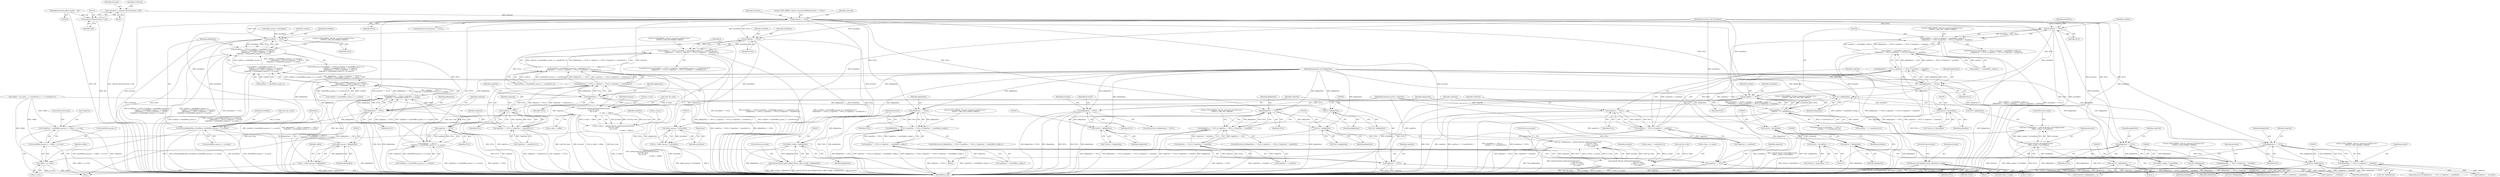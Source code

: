 digraph "0_Android_f490fc335772a9b14e78997486f4a572b0594c04_0@pointer" {
"1000126" [label="(Call,pContext == NULL)"];
"1000115" [label="(Call,* pContext = (android::ReverbContext *) self)"];
"1000117" [label="(Call,(android::ReverbContext *) self)"];
"1000107" [label="(MethodParameterIn,effect_handle_t  self)"];
"1000141" [label="(Call,pReplyData == NULL)"];
"1000140" [label="(Call,pReplyData == NULL || replySize == NULL || *replySize != sizeof(int))"];
"1000145" [label="(Call,replySize == NULL)"];
"1000144" [label="(Call,replySize == NULL || *replySize != sizeof(int))"];
"1000161" [label="(Call,(int *) pReplyData)"];
"1000169" [label="(Call,pCmdData == NULL)"];
"1000168" [label="(Call,pCmdData == NULL || cmdSize != sizeof(effect_config_t) ||\n                    pReplyData == NULL || replySize == NULL || *replySize != sizeof(int))"];
"1000178" [label="(Call,pReplyData == NULL)"];
"1000177" [label="(Call,pReplyData == NULL || replySize == NULL || *replySize != sizeof(int))"];
"1000172" [label="(Call,cmdSize != sizeof(effect_config_t) ||\n                    pReplyData == NULL || replySize == NULL || *replySize != sizeof(int))"];
"1000182" [label="(Call,replySize == NULL)"];
"1000181" [label="(Call,replySize == NULL || *replySize != sizeof(int))"];
"1000198" [label="(Call,(int *) pReplyData)"];
"1000203" [label="(Call,(effect_config_t *) pCmdData)"];
"1000201" [label="(Call,android::Reverb_setConfig(pContext,\n (effect_config_t *) pCmdData))"];
"1000196" [label="(Call,*(int *) pReplyData = android::Reverb_setConfig(pContext,\n (effect_config_t *) pCmdData))"];
"1000210" [label="(Call,pReplyData == NULL)"];
"1000209" [label="(Call,pReplyData == NULL || replySize == NULL || *replySize != sizeof(effect_config_t))"];
"1000214" [label="(Call,replySize == NULL)"];
"1000213" [label="(Call,replySize == NULL || *replySize != sizeof(effect_config_t))"];
"1000230" [label="(Call,(effect_config_t *)pReplyData)"];
"1000228" [label="(Call,android::Reverb_getConfig(pContext, (effect_config_t *)pReplyData))"];
"1000235" [label="(Call,Reverb_setConfig(pContext, &pContext->config))"];
"1000270" [label="(Call,pCmdData == NULL)"];
"1000269" [label="(Call,pCmdData == NULL || cmdSize < sizeof(effect_param_t) ||\n                    cmdSize < (sizeof(effect_param_t) + p->psize) ||\n                    pReplyData == NULL || replySize == NULL ||\n *replySize < (sizeof(effect_param_t) + p->psize))"];
"1000288" [label="(Call,pReplyData == NULL)"];
"1000287" [label="(Call,pReplyData == NULL || replySize == NULL ||\n *replySize < (sizeof(effect_param_t) + p->psize))"];
"1000278" [label="(Call,cmdSize < (sizeof(effect_param_t) + p->psize) ||\n                    pReplyData == NULL || replySize == NULL ||\n *replySize < (sizeof(effect_param_t) + p->psize))"];
"1000273" [label="(Call,cmdSize < sizeof(effect_param_t) ||\n                    cmdSize < (sizeof(effect_param_t) + p->psize) ||\n                    pReplyData == NULL || replySize == NULL ||\n *replySize < (sizeof(effect_param_t) + p->psize))"];
"1000292" [label="(Call,replySize == NULL)"];
"1000291" [label="(Call,replySize == NULL ||\n *replySize < (sizeof(effect_param_t) + p->psize))"];
"1000310" [label="(Call,memcpy(pReplyData, pCmdData, sizeof(effect_param_t) + p->psize))"];
"1000321" [label="(Call,(effect_param_t *)pReplyData)"];
"1000319" [label="(Call,p = (effect_param_t *)pReplyData)"];
"1000344" [label="(Call,android::Reverb_getParameter(pContext,\n (void *)p->data,\n &p->vsize,\n                                                          p->data + voffset))"];
"1000340" [label="(Call,p->status = android::Reverb_getParameter(pContext,\n (void *)p->data,\n &p->vsize,\n                                                          p->data + voffset))"];
"1000360" [label="(Call,*replySize = sizeof(effect_param_t) + voffset + p->vsize)"];
"1000363" [label="(Call,sizeof(effect_param_t) + voffset + p->vsize)"];
"1000366" [label="(Call,voffset + p->vsize)"];
"1000376" [label="(Call,pCmdData == NULL)"];
"1000375" [label="(Call,pCmdData == NULL || (cmdSize < (sizeof(effect_param_t) + sizeof(int32_t))) ||\n                    pReplyData == NULL ||  replySize == NULL || *replySize != sizeof(int32_t))"];
"1000388" [label="(Call,pReplyData == NULL)"];
"1000387" [label="(Call,pReplyData == NULL ||  replySize == NULL || *replySize != sizeof(int32_t))"];
"1000379" [label="(Call,(cmdSize < (sizeof(effect_param_t) + sizeof(int32_t))) ||\n                    pReplyData == NULL ||  replySize == NULL || *replySize != sizeof(int32_t))"];
"1000392" [label="(Call,replySize == NULL)"];
"1000391" [label="(Call,replySize == NULL || *replySize != sizeof(int32_t))"];
"1000427" [label="(Call,(int *)pReplyData)"];
"1000409" [label="(Call,(effect_param_t *) pCmdData)"];
"1000407" [label="(Call,*p = (effect_param_t *) pCmdData)"];
"1000430" [label="(Call,android::Reverb_setParameter(pContext,\n                                                              (void *)p->data,\n                                                              p->data + p->psize,\n                                                              p->vsize))"];
"1000425" [label="(Call,*(int *)pReplyData = android::Reverb_setParameter(pContext,\n                                                              (void *)p->data,\n                                                              p->data + p->psize,\n                                                              p->vsize))"];
"1000451" [label="(Call,pReplyData == NULL)"];
"1000450" [label="(Call,pReplyData == NULL || *replySize != sizeof(int))"];
"1000479" [label="(Call,(int *)pReplyData)"];
"1000522" [label="(Call,pReplyData == NULL)"];
"1000521" [label="(Call,pReplyData == NULL || *replySize != sizeof(int))"];
"1000550" [label="(Call,(int *)pReplyData)"];
"1000563" [label="(Call,pCmdData == NULL)"];
"1000562" [label="(Call,pCmdData == NULL ||\n                cmdSize != 2 * sizeof(uint32_t))"];
"1000579" [label="(Call,pReplyData != NULL)"];
"1000619" [label="(Call,(uint32_t *)pReplyData)"];
"1000628" [label="(Call,(uint32_t *)pReplyData)"];
"1000627" [label="(Call,(uint32_t *)pReplyData + 1)"];
"1000592" [label="(Call,(uint32_t *)pCmdData)"];
"1000609" [label="(Call,(uint32_t *)pCmdData)"];
"1000608" [label="(Call,(uint32_t *)pCmdData + 1)"];
"1000224" [label="(Literal,\"\tLVM_ERROR : Reverb_command cmdCode Case: \"\n \"EFFECT_CMD_GET_CONFIG: ERROR\")"];
"1000177" [label="(Call,pReplyData == NULL || replySize == NULL || *replySize != sizeof(int))"];
"1000241" [label="(ControlStructure,break;)"];
"1000388" [label="(Call,pReplyData == NULL)"];
"1000275" [label="(Identifier,cmdSize)"];
"1000137" [label="(Block,)"];
"1000279" [label="(Call,cmdSize < (sizeof(effect_param_t) + p->psize))"];
"1000523" [label="(Identifier,pReplyData)"];
"1000527" [label="(Identifier,replySize)"];
"1000651" [label="(Identifier,pContext)"];
"1000367" [label="(Identifier,voffset)"];
"1000203" [label="(Call,(effect_config_t *) pCmdData)"];
"1000552" [label="(Identifier,pReplyData)"];
"1000567" [label="(Identifier,cmdSize)"];
"1000630" [label="(Identifier,pReplyData)"];
"1000187" [label="(Identifier,replySize)"];
"1000272" [label="(Identifier,NULL)"];
"1000127" [label="(Identifier,pContext)"];
"1000183" [label="(Identifier,replySize)"];
"1000609" [label="(Call,(uint32_t *)pCmdData)"];
"1000364" [label="(Call,sizeof(effect_param_t))"];
"1000201" [label="(Call,android::Reverb_setConfig(pContext,\n (effect_config_t *) pCmdData))"];
"1000213" [label="(Call,replySize == NULL || *replySize != sizeof(effect_config_t))"];
"1000233" [label="(ControlStructure,break;)"];
"1000375" [label="(Call,pCmdData == NULL || (cmdSize < (sizeof(effect_param_t) + sizeof(int32_t))) ||\n                    pReplyData == NULL ||  replySize == NULL || *replySize != sizeof(int32_t))"];
"1000432" [label="(Call,(void *)p->data)"];
"1000139" [label="(ControlStructure,if (pReplyData == NULL || replySize == NULL || *replySize != sizeof(int)))"];
"1000371" [label="(ControlStructure,break;)"];
"1000362" [label="(Identifier,replySize)"];
"1000180" [label="(Identifier,NULL)"];
"1000456" [label="(Identifier,replySize)"];
"1000297" [label="(Identifier,replySize)"];
"1000312" [label="(Identifier,pCmdData)"];
"1000450" [label="(Call,pReplyData == NULL || *replySize != sizeof(int))"];
"1000268" [label="(ControlStructure,if (pCmdData == NULL || cmdSize < sizeof(effect_param_t) ||\n                    cmdSize < (sizeof(effect_param_t) + p->psize) ||\n                    pReplyData == NULL || replySize == NULL ||\n *replySize < (sizeof(effect_param_t) + p->psize)))"];
"1000325" [label="(Call,voffset = ((p->psize - 1) / sizeof(int32_t) + 1) * sizeof(int32_t))"];
"1000612" [label="(Literal,1)"];
"1000355" [label="(Call,p->data + voffset)"];
"1000172" [label="(Call,cmdSize != sizeof(effect_config_t) ||\n                    pReplyData == NULL || replySize == NULL || *replySize != sizeof(int))"];
"1000426" [label="(Call,*(int *)pReplyData)"];
"1000179" [label="(Identifier,pReplyData)"];
"1000181" [label="(Call,replySize == NULL || *replySize != sizeof(int))"];
"1000131" [label="(Literal,\"\tLVM_ERROR : Reverb_command ERROR pContext == NULL\")"];
"1000270" [label="(Call,pCmdData == NULL)"];
"1000628" [label="(Call,(uint32_t *)pReplyData)"];
"1000185" [label="(Call,*replySize != sizeof(int))"];
"1000594" [label="(Identifier,pCmdData)"];
"1000209" [label="(Call,pReplyData == NULL || replySize == NULL || *replySize != sizeof(effect_config_t))"];
"1000116" [label="(Identifier,pContext)"];
"1000173" [label="(Call,cmdSize != sizeof(effect_config_t))"];
"1000361" [label="(Call,*replySize)"];
"1000520" [label="(ControlStructure,if (pReplyData == NULL || *replySize != sizeof(int)))"];
"1000564" [label="(Identifier,pCmdData)"];
"1000366" [label="(Call,voffset + p->vsize)"];
"1000592" [label="(Call,(uint32_t *)pCmdData)"];
"1000524" [label="(Identifier,NULL)"];
"1000168" [label="(Call,pCmdData == NULL || cmdSize != sizeof(effect_config_t) ||\n                    pReplyData == NULL || replySize == NULL || *replySize != sizeof(int))"];
"1000123" [label="(Identifier,LvmStatus)"];
"1000115" [label="(Call,* pContext = (android::ReverbContext *) self)"];
"1000565" [label="(Identifier,NULL)"];
"1000212" [label="(Identifier,NULL)"];
"1000381" [label="(Identifier,cmdSize)"];
"1000119" [label="(Identifier,self)"];
"1000230" [label="(Call,(effect_config_t *)pReplyData)"];
"1000429" [label="(Identifier,pReplyData)"];
"1000198" [label="(Call,(int *) pReplyData)"];
"1000140" [label="(Call,pReplyData == NULL || replySize == NULL || *replySize != sizeof(int))"];
"1000217" [label="(Call,*replySize != sizeof(effect_config_t))"];
"1000392" [label="(Call,replySize == NULL)"];
"1000415" [label="(Identifier,p)"];
"1000341" [label="(Call,p->status)"];
"1000144" [label="(Call,replySize == NULL || *replySize != sizeof(int))"];
"1000229" [label="(Identifier,pContext)"];
"1000345" [label="(Identifier,pContext)"];
"1000550" [label="(Call,(int *)pReplyData)"];
"1000117" [label="(Call,(android::ReverbContext *) self)"];
"1000376" [label="(Call,pCmdData == NULL)"];
"1000107" [label="(MethodParameterIn,effect_handle_t  self)"];
"1000579" [label="(Call,pReplyData != NULL)"];
"1000235" [label="(Call,Reverb_setConfig(pContext, &pContext->config))"];
"1000387" [label="(Call,pReplyData == NULL ||  replySize == NULL || *replySize != sizeof(int32_t))"];
"1000306" [label="(Literal,\"\tLVM_ERROR : Reverb_command cmdCode Case: \"\n \"EFFECT_CMD_GET_PARAM: ERROR\")"];
"1000323" [label="(Identifier,pReplyData)"];
"1000326" [label="(Identifier,voffset)"];
"1000437" [label="(Call,p->data + p->psize)"];
"1000148" [label="(Call,*replySize != sizeof(int))"];
"1000228" [label="(Call,android::Reverb_getConfig(pContext, (effect_config_t *)pReplyData))"];
"1000287" [label="(Call,pReplyData == NULL || replySize == NULL ||\n *replySize < (sizeof(effect_param_t) + p->psize))"];
"1000232" [label="(Identifier,pReplyData)"];
"1000561" [label="(ControlStructure,if (pCmdData == NULL ||\n                cmdSize != 2 * sizeof(uint32_t)))"];
"1000216" [label="(Identifier,NULL)"];
"1000427" [label="(Call,(int *)pReplyData)"];
"1000393" [label="(Identifier,replySize)"];
"1000444" [label="(Call,p->vsize)"];
"1000451" [label="(Call,pReplyData == NULL)"];
"1000549" [label="(Call,*(int *)pReplyData)"];
"1000169" [label="(Call,pCmdData == NULL)"];
"1000379" [label="(Call,(cmdSize < (sizeof(effect_param_t) + sizeof(int32_t))) ||\n                    pReplyData == NULL ||  replySize == NULL || *replySize != sizeof(int32_t))"];
"1000143" [label="(Identifier,NULL)"];
"1000161" [label="(Call,(int *) pReplyData)"];
"1000452" [label="(Identifier,pReplyData)"];
"1000532" [label="(Literal,\"\tLVM_ERROR : Reverb_command cmdCode Case: \"\n \"EFFECT_CMD_DISABLE: ERROR\")"];
"1000409" [label="(Call,(effect_param_t *) pCmdData)"];
"1000461" [label="(Literal,\"\tLVM_ERROR : Reverb_command cmdCode Case: \"\n \"EFFECT_CMD_ENABLE: ERROR\")"];
"1000291" [label="(Call,replySize == NULL ||\n *replySize < (sizeof(effect_param_t) + p->psize))"];
"1000585" [label="(Identifier,pContext)"];
"1000626" [label="(Call,*((uint32_t *)pReplyData + 1))"];
"1000141" [label="(Call,pReplyData == NULL)"];
"1000200" [label="(Identifier,pReplyData)"];
"1000627" [label="(Call,(uint32_t *)pReplyData + 1)"];
"1000184" [label="(Identifier,NULL)"];
"1000411" [label="(Identifier,pCmdData)"];
"1000525" [label="(Call,*replySize != sizeof(int))"];
"1000155" [label="(Literal,\"\tLVM_ERROR : Reverb_command cmdCode Case: \"\n \"EFFECT_CMD_INIT: ERROR\")"];
"1000380" [label="(Call,cmdSize < (sizeof(effect_param_t) + sizeof(int32_t)))"];
"1000447" [label="(ControlStructure,break;)"];
"1000521" [label="(Call,pReplyData == NULL || *replySize != sizeof(int))"];
"1000142" [label="(Identifier,pReplyData)"];
"1000292" [label="(Call,replySize == NULL)"];
"1000110" [label="(MethodParameterIn,void *pCmdData)"];
"1000377" [label="(Identifier,pCmdData)"];
"1000269" [label="(Call,pCmdData == NULL || cmdSize < sizeof(effect_param_t) ||\n                    cmdSize < (sizeof(effect_param_t) + p->psize) ||\n                    pReplyData == NULL || replySize == NULL ||\n *replySize < (sizeof(effect_param_t) + p->psize))"];
"1000344" [label="(Call,android::Reverb_getParameter(pContext,\n (void *)p->data,\n &p->vsize,\n                                                          p->data + voffset))"];
"1000211" [label="(Identifier,pReplyData)"];
"1000197" [label="(Call,*(int *) pReplyData)"];
"1000126" [label="(Call,pContext == NULL)"];
"1000374" [label="(ControlStructure,if (pCmdData == NULL || (cmdSize < (sizeof(effect_param_t) + sizeof(int32_t))) ||\n                    pReplyData == NULL ||  replySize == NULL || *replySize != sizeof(int32_t)))"];
"1000468" [label="(Identifier,pContext)"];
"1000363" [label="(Call,sizeof(effect_param_t) + voffset + p->vsize)"];
"1000478" [label="(Call,*(int *)pReplyData)"];
"1000431" [label="(Identifier,pContext)"];
"1000407" [label="(Call,*p = (effect_param_t *) pCmdData)"];
"1000170" [label="(Identifier,pCmdData)"];
"1000146" [label="(Identifier,replySize)"];
"1000290" [label="(Identifier,NULL)"];
"1000112" [label="(MethodParameterIn,void *pReplyData)"];
"1000351" [label="(Call,&p->vsize)"];
"1000619" [label="(Call,(uint32_t *)pReplyData)"];
"1000522" [label="(Call,pReplyData == NULL)"];
"1000346" [label="(Call,(void *)p->data)"];
"1000196" [label="(Call,*(int *) pReplyData = android::Reverb_setConfig(pContext,\n (effect_config_t *) pCmdData))"];
"1000607" [label="(Call,*((uint32_t *)pCmdData + 1))"];
"1000271" [label="(Identifier,pCmdData)"];
"1000163" [label="(Identifier,pReplyData)"];
"1000479" [label="(Call,(int *)pReplyData)"];
"1000539" [label="(Identifier,pContext)"];
"1000293" [label="(Identifier,replySize)"];
"1000574" [label="(Literal,\"\tLVM_ERROR : Reverb_command cmdCode Case: \"\n \"EFFECT_CMD_SET_VOLUME: ERROR\")"];
"1000147" [label="(Identifier,NULL)"];
"1000563" [label="(Call,pCmdData == NULL)"];
"1000394" [label="(Identifier,NULL)"];
"1000562" [label="(Call,pCmdData == NULL ||\n                cmdSize != 2 * sizeof(uint32_t))"];
"1000449" [label="(ControlStructure,if (pReplyData == NULL || *replySize != sizeof(int)))"];
"1000591" [label="(Call,*(uint32_t *)pCmdData)"];
"1000391" [label="(Call,replySize == NULL || *replySize != sizeof(int32_t))"];
"1000320" [label="(Identifier,p)"];
"1000294" [label="(Identifier,NULL)"];
"1000288" [label="(Call,pReplyData == NULL)"];
"1000580" [label="(Identifier,pReplyData)"];
"1000192" [label="(Literal,\"\tLVM_ERROR : Reverb_command cmdCode Case: \"\n \"EFFECT_CMD_SET_CONFIG: ERROR\")"];
"1000289" [label="(Identifier,pReplyData)"];
"1000378" [label="(Identifier,NULL)"];
"1000128" [label="(Identifier,NULL)"];
"1000321" [label="(Call,(effect_param_t *)pReplyData)"];
"1000150" [label="(Identifier,replySize)"];
"1000454" [label="(Call,*replySize != sizeof(int))"];
"1000313" [label="(Call,sizeof(effect_param_t) + p->psize)"];
"1000389" [label="(Identifier,pReplyData)"];
"1000608" [label="(Call,(uint32_t *)pCmdData + 1)"];
"1000210" [label="(Call,pReplyData == NULL)"];
"1000368" [label="(Call,p->vsize)"];
"1000581" [label="(Identifier,NULL)"];
"1000295" [label="(Call,*replySize < (sizeof(effect_param_t) + p->psize))"];
"1000390" [label="(Identifier,NULL)"];
"1000125" [label="(ControlStructure,if (pContext == NULL))"];
"1000247" [label="(Call,(effect_param_t *)pCmdData)"];
"1000182" [label="(Call,replySize == NULL)"];
"1000174" [label="(Identifier,cmdSize)"];
"1000578" [label="(ControlStructure,if (pReplyData != NULL))"];
"1000256" [label="(Call,(size_t)p->psize)"];
"1000219" [label="(Identifier,replySize)"];
"1000453" [label="(Identifier,NULL)"];
"1000145" [label="(Call,replySize == NULL)"];
"1000171" [label="(Identifier,NULL)"];
"1000408" [label="(Identifier,p)"];
"1000214" [label="(Call,replySize == NULL)"];
"1000311" [label="(Identifier,pReplyData)"];
"1000395" [label="(Call,*replySize != sizeof(int32_t))"];
"1000618" [label="(Call,*(uint32_t *)pReplyData)"];
"1000178" [label="(Call,pReplyData == NULL)"];
"1000397" [label="(Identifier,replySize)"];
"1000205" [label="(Identifier,pCmdData)"];
"1000402" [label="(Literal,\"\tLVM_ERROR : Reverb_command cmdCode Case: \"\n \"EFFECT_CMD_SET_PARAM: ERROR\")"];
"1000236" [label="(Identifier,pContext)"];
"1000566" [label="(Call,cmdSize != 2 * sizeof(uint32_t))"];
"1000621" [label="(Identifier,pReplyData)"];
"1000611" [label="(Identifier,pCmdData)"];
"1000413" [label="(Call,p->psize != sizeof(int32_t))"];
"1000273" [label="(Call,cmdSize < sizeof(effect_param_t) ||\n                    cmdSize < (sizeof(effect_param_t) + p->psize) ||\n                    pReplyData == NULL || replySize == NULL ||\n *replySize < (sizeof(effect_param_t) + p->psize))"];
"1000111" [label="(MethodParameterIn,uint32_t *replySize)"];
"1000425" [label="(Call,*(int *)pReplyData = android::Reverb_setParameter(pContext,\n                                                              (void *)p->data,\n                                                              p->data + p->psize,\n                                                              p->vsize))"];
"1000373" [label="(Block,)"];
"1000215" [label="(Identifier,replySize)"];
"1000237" [label="(Call,&pContext->config)"];
"1000206" [label="(ControlStructure,break;)"];
"1000319" [label="(Call,p = (effect_param_t *)pReplyData)"];
"1000113" [label="(Block,)"];
"1000243" [label="(Block,)"];
"1000430" [label="(Call,android::Reverb_setParameter(pContext,\n                                                              (void *)p->data,\n                                                              p->data + p->psize,\n                                                              p->vsize))"];
"1000340" [label="(Call,p->status = android::Reverb_getParameter(pContext,\n (void *)p->data,\n &p->vsize,\n                                                          p->data + voffset))"];
"1000631" [label="(Literal,1)"];
"1000360" [label="(Call,*replySize = sizeof(effect_param_t) + voffset + p->vsize)"];
"1000208" [label="(ControlStructure,if (pReplyData == NULL || replySize == NULL || *replySize != sizeof(effect_config_t)))"];
"1000278" [label="(Call,cmdSize < (sizeof(effect_param_t) + p->psize) ||\n                    pReplyData == NULL || replySize == NULL ||\n *replySize < (sizeof(effect_param_t) + p->psize))"];
"1000160" [label="(Call,*(int *) pReplyData)"];
"1000688" [label="(MethodReturn,int)"];
"1000202" [label="(Identifier,pContext)"];
"1000481" [label="(Identifier,pReplyData)"];
"1000167" [label="(ControlStructure,if (pCmdData == NULL || cmdSize != sizeof(effect_config_t) ||\n                    pReplyData == NULL || replySize == NULL || *replySize != sizeof(int)))"];
"1000274" [label="(Call,cmdSize < sizeof(effect_param_t))"];
"1000310" [label="(Call,memcpy(pReplyData, pCmdData, sizeof(effect_param_t) + p->psize))"];
"1000136" [label="(Identifier,cmdCode)"];
"1000126" -> "1000125"  [label="AST: "];
"1000126" -> "1000128"  [label="CFG: "];
"1000127" -> "1000126"  [label="AST: "];
"1000128" -> "1000126"  [label="AST: "];
"1000131" -> "1000126"  [label="CFG: "];
"1000136" -> "1000126"  [label="CFG: "];
"1000126" -> "1000688"  [label="DDG: pContext == NULL"];
"1000126" -> "1000688"  [label="DDG: pContext"];
"1000126" -> "1000688"  [label="DDG: NULL"];
"1000115" -> "1000126"  [label="DDG: pContext"];
"1000126" -> "1000141"  [label="DDG: NULL"];
"1000126" -> "1000169"  [label="DDG: NULL"];
"1000126" -> "1000201"  [label="DDG: pContext"];
"1000126" -> "1000210"  [label="DDG: NULL"];
"1000126" -> "1000228"  [label="DDG: pContext"];
"1000126" -> "1000235"  [label="DDG: pContext"];
"1000126" -> "1000270"  [label="DDG: NULL"];
"1000126" -> "1000344"  [label="DDG: pContext"];
"1000126" -> "1000376"  [label="DDG: NULL"];
"1000126" -> "1000430"  [label="DDG: pContext"];
"1000126" -> "1000451"  [label="DDG: NULL"];
"1000126" -> "1000522"  [label="DDG: NULL"];
"1000126" -> "1000563"  [label="DDG: NULL"];
"1000115" -> "1000113"  [label="AST: "];
"1000115" -> "1000117"  [label="CFG: "];
"1000116" -> "1000115"  [label="AST: "];
"1000117" -> "1000115"  [label="AST: "];
"1000123" -> "1000115"  [label="CFG: "];
"1000115" -> "1000688"  [label="DDG: (android::ReverbContext *) self"];
"1000117" -> "1000115"  [label="DDG: self"];
"1000117" -> "1000119"  [label="CFG: "];
"1000118" -> "1000117"  [label="AST: "];
"1000119" -> "1000117"  [label="AST: "];
"1000117" -> "1000688"  [label="DDG: self"];
"1000107" -> "1000117"  [label="DDG: self"];
"1000107" -> "1000106"  [label="AST: "];
"1000107" -> "1000688"  [label="DDG: self"];
"1000141" -> "1000140"  [label="AST: "];
"1000141" -> "1000143"  [label="CFG: "];
"1000142" -> "1000141"  [label="AST: "];
"1000143" -> "1000141"  [label="AST: "];
"1000146" -> "1000141"  [label="CFG: "];
"1000140" -> "1000141"  [label="CFG: "];
"1000141" -> "1000688"  [label="DDG: pReplyData"];
"1000141" -> "1000688"  [label="DDG: NULL"];
"1000141" -> "1000140"  [label="DDG: pReplyData"];
"1000141" -> "1000140"  [label="DDG: NULL"];
"1000112" -> "1000141"  [label="DDG: pReplyData"];
"1000141" -> "1000145"  [label="DDG: NULL"];
"1000141" -> "1000161"  [label="DDG: pReplyData"];
"1000140" -> "1000139"  [label="AST: "];
"1000140" -> "1000144"  [label="CFG: "];
"1000144" -> "1000140"  [label="AST: "];
"1000155" -> "1000140"  [label="CFG: "];
"1000162" -> "1000140"  [label="CFG: "];
"1000140" -> "1000688"  [label="DDG: pReplyData == NULL"];
"1000140" -> "1000688"  [label="DDG: pReplyData == NULL || replySize == NULL || *replySize != sizeof(int)"];
"1000140" -> "1000688"  [label="DDG: replySize == NULL || *replySize != sizeof(int)"];
"1000144" -> "1000140"  [label="DDG: replySize == NULL"];
"1000144" -> "1000140"  [label="DDG: *replySize != sizeof(int)"];
"1000145" -> "1000144"  [label="AST: "];
"1000145" -> "1000147"  [label="CFG: "];
"1000146" -> "1000145"  [label="AST: "];
"1000147" -> "1000145"  [label="AST: "];
"1000150" -> "1000145"  [label="CFG: "];
"1000144" -> "1000145"  [label="CFG: "];
"1000145" -> "1000688"  [label="DDG: replySize"];
"1000145" -> "1000688"  [label="DDG: NULL"];
"1000145" -> "1000144"  [label="DDG: replySize"];
"1000145" -> "1000144"  [label="DDG: NULL"];
"1000111" -> "1000145"  [label="DDG: replySize"];
"1000144" -> "1000148"  [label="CFG: "];
"1000148" -> "1000144"  [label="AST: "];
"1000144" -> "1000688"  [label="DDG: *replySize != sizeof(int)"];
"1000144" -> "1000688"  [label="DDG: replySize == NULL"];
"1000148" -> "1000144"  [label="DDG: *replySize"];
"1000161" -> "1000160"  [label="AST: "];
"1000161" -> "1000163"  [label="CFG: "];
"1000162" -> "1000161"  [label="AST: "];
"1000163" -> "1000161"  [label="AST: "];
"1000160" -> "1000161"  [label="CFG: "];
"1000161" -> "1000688"  [label="DDG: pReplyData"];
"1000112" -> "1000161"  [label="DDG: pReplyData"];
"1000169" -> "1000168"  [label="AST: "];
"1000169" -> "1000171"  [label="CFG: "];
"1000170" -> "1000169"  [label="AST: "];
"1000171" -> "1000169"  [label="AST: "];
"1000174" -> "1000169"  [label="CFG: "];
"1000168" -> "1000169"  [label="CFG: "];
"1000169" -> "1000688"  [label="DDG: NULL"];
"1000169" -> "1000688"  [label="DDG: pCmdData"];
"1000169" -> "1000168"  [label="DDG: pCmdData"];
"1000169" -> "1000168"  [label="DDG: NULL"];
"1000110" -> "1000169"  [label="DDG: pCmdData"];
"1000169" -> "1000178"  [label="DDG: NULL"];
"1000169" -> "1000203"  [label="DDG: pCmdData"];
"1000168" -> "1000167"  [label="AST: "];
"1000168" -> "1000172"  [label="CFG: "];
"1000172" -> "1000168"  [label="AST: "];
"1000192" -> "1000168"  [label="CFG: "];
"1000199" -> "1000168"  [label="CFG: "];
"1000168" -> "1000688"  [label="DDG: pCmdData == NULL || cmdSize != sizeof(effect_config_t) ||\n                    pReplyData == NULL || replySize == NULL || *replySize != sizeof(int)"];
"1000168" -> "1000688"  [label="DDG: cmdSize != sizeof(effect_config_t) ||\n                    pReplyData == NULL || replySize == NULL || *replySize != sizeof(int)"];
"1000168" -> "1000688"  [label="DDG: pCmdData == NULL"];
"1000172" -> "1000168"  [label="DDG: cmdSize != sizeof(effect_config_t)"];
"1000172" -> "1000168"  [label="DDG: pReplyData == NULL || replySize == NULL || *replySize != sizeof(int)"];
"1000178" -> "1000177"  [label="AST: "];
"1000178" -> "1000180"  [label="CFG: "];
"1000179" -> "1000178"  [label="AST: "];
"1000180" -> "1000178"  [label="AST: "];
"1000183" -> "1000178"  [label="CFG: "];
"1000177" -> "1000178"  [label="CFG: "];
"1000178" -> "1000688"  [label="DDG: pReplyData"];
"1000178" -> "1000688"  [label="DDG: NULL"];
"1000178" -> "1000177"  [label="DDG: pReplyData"];
"1000178" -> "1000177"  [label="DDG: NULL"];
"1000112" -> "1000178"  [label="DDG: pReplyData"];
"1000178" -> "1000182"  [label="DDG: NULL"];
"1000178" -> "1000198"  [label="DDG: pReplyData"];
"1000177" -> "1000172"  [label="AST: "];
"1000177" -> "1000181"  [label="CFG: "];
"1000181" -> "1000177"  [label="AST: "];
"1000172" -> "1000177"  [label="CFG: "];
"1000177" -> "1000688"  [label="DDG: pReplyData == NULL"];
"1000177" -> "1000688"  [label="DDG: replySize == NULL || *replySize != sizeof(int)"];
"1000177" -> "1000172"  [label="DDG: pReplyData == NULL"];
"1000177" -> "1000172"  [label="DDG: replySize == NULL || *replySize != sizeof(int)"];
"1000181" -> "1000177"  [label="DDG: replySize == NULL"];
"1000181" -> "1000177"  [label="DDG: *replySize != sizeof(int)"];
"1000172" -> "1000173"  [label="CFG: "];
"1000173" -> "1000172"  [label="AST: "];
"1000172" -> "1000688"  [label="DDG: cmdSize != sizeof(effect_config_t)"];
"1000172" -> "1000688"  [label="DDG: pReplyData == NULL || replySize == NULL || *replySize != sizeof(int)"];
"1000173" -> "1000172"  [label="DDG: cmdSize"];
"1000182" -> "1000181"  [label="AST: "];
"1000182" -> "1000184"  [label="CFG: "];
"1000183" -> "1000182"  [label="AST: "];
"1000184" -> "1000182"  [label="AST: "];
"1000187" -> "1000182"  [label="CFG: "];
"1000181" -> "1000182"  [label="CFG: "];
"1000182" -> "1000688"  [label="DDG: NULL"];
"1000182" -> "1000688"  [label="DDG: replySize"];
"1000182" -> "1000181"  [label="DDG: replySize"];
"1000182" -> "1000181"  [label="DDG: NULL"];
"1000111" -> "1000182"  [label="DDG: replySize"];
"1000181" -> "1000185"  [label="CFG: "];
"1000185" -> "1000181"  [label="AST: "];
"1000181" -> "1000688"  [label="DDG: replySize == NULL"];
"1000181" -> "1000688"  [label="DDG: *replySize != sizeof(int)"];
"1000185" -> "1000181"  [label="DDG: *replySize"];
"1000198" -> "1000197"  [label="AST: "];
"1000198" -> "1000200"  [label="CFG: "];
"1000199" -> "1000198"  [label="AST: "];
"1000200" -> "1000198"  [label="AST: "];
"1000197" -> "1000198"  [label="CFG: "];
"1000198" -> "1000688"  [label="DDG: pReplyData"];
"1000112" -> "1000198"  [label="DDG: pReplyData"];
"1000203" -> "1000201"  [label="AST: "];
"1000203" -> "1000205"  [label="CFG: "];
"1000204" -> "1000203"  [label="AST: "];
"1000205" -> "1000203"  [label="AST: "];
"1000201" -> "1000203"  [label="CFG: "];
"1000203" -> "1000688"  [label="DDG: pCmdData"];
"1000203" -> "1000201"  [label="DDG: pCmdData"];
"1000110" -> "1000203"  [label="DDG: pCmdData"];
"1000201" -> "1000196"  [label="AST: "];
"1000202" -> "1000201"  [label="AST: "];
"1000196" -> "1000201"  [label="CFG: "];
"1000201" -> "1000688"  [label="DDG: (effect_config_t *) pCmdData"];
"1000201" -> "1000688"  [label="DDG: pContext"];
"1000201" -> "1000196"  [label="DDG: pContext"];
"1000201" -> "1000196"  [label="DDG: (effect_config_t *) pCmdData"];
"1000196" -> "1000137"  [label="AST: "];
"1000197" -> "1000196"  [label="AST: "];
"1000206" -> "1000196"  [label="CFG: "];
"1000196" -> "1000688"  [label="DDG: android::Reverb_setConfig(pContext,\n (effect_config_t *) pCmdData)"];
"1000196" -> "1000688"  [label="DDG: *(int *) pReplyData"];
"1000210" -> "1000209"  [label="AST: "];
"1000210" -> "1000212"  [label="CFG: "];
"1000211" -> "1000210"  [label="AST: "];
"1000212" -> "1000210"  [label="AST: "];
"1000215" -> "1000210"  [label="CFG: "];
"1000209" -> "1000210"  [label="CFG: "];
"1000210" -> "1000688"  [label="DDG: NULL"];
"1000210" -> "1000688"  [label="DDG: pReplyData"];
"1000210" -> "1000209"  [label="DDG: pReplyData"];
"1000210" -> "1000209"  [label="DDG: NULL"];
"1000112" -> "1000210"  [label="DDG: pReplyData"];
"1000210" -> "1000214"  [label="DDG: NULL"];
"1000210" -> "1000230"  [label="DDG: pReplyData"];
"1000209" -> "1000208"  [label="AST: "];
"1000209" -> "1000213"  [label="CFG: "];
"1000213" -> "1000209"  [label="AST: "];
"1000224" -> "1000209"  [label="CFG: "];
"1000229" -> "1000209"  [label="CFG: "];
"1000209" -> "1000688"  [label="DDG: pReplyData == NULL || replySize == NULL || *replySize != sizeof(effect_config_t)"];
"1000209" -> "1000688"  [label="DDG: pReplyData == NULL"];
"1000209" -> "1000688"  [label="DDG: replySize == NULL || *replySize != sizeof(effect_config_t)"];
"1000213" -> "1000209"  [label="DDG: replySize == NULL"];
"1000213" -> "1000209"  [label="DDG: *replySize != sizeof(effect_config_t)"];
"1000214" -> "1000213"  [label="AST: "];
"1000214" -> "1000216"  [label="CFG: "];
"1000215" -> "1000214"  [label="AST: "];
"1000216" -> "1000214"  [label="AST: "];
"1000219" -> "1000214"  [label="CFG: "];
"1000213" -> "1000214"  [label="CFG: "];
"1000214" -> "1000688"  [label="DDG: NULL"];
"1000214" -> "1000688"  [label="DDG: replySize"];
"1000214" -> "1000213"  [label="DDG: replySize"];
"1000214" -> "1000213"  [label="DDG: NULL"];
"1000111" -> "1000214"  [label="DDG: replySize"];
"1000213" -> "1000217"  [label="CFG: "];
"1000217" -> "1000213"  [label="AST: "];
"1000213" -> "1000688"  [label="DDG: *replySize != sizeof(effect_config_t)"];
"1000213" -> "1000688"  [label="DDG: replySize == NULL"];
"1000217" -> "1000213"  [label="DDG: *replySize"];
"1000230" -> "1000228"  [label="AST: "];
"1000230" -> "1000232"  [label="CFG: "];
"1000231" -> "1000230"  [label="AST: "];
"1000232" -> "1000230"  [label="AST: "];
"1000228" -> "1000230"  [label="CFG: "];
"1000230" -> "1000688"  [label="DDG: pReplyData"];
"1000230" -> "1000228"  [label="DDG: pReplyData"];
"1000112" -> "1000230"  [label="DDG: pReplyData"];
"1000228" -> "1000137"  [label="AST: "];
"1000229" -> "1000228"  [label="AST: "];
"1000233" -> "1000228"  [label="CFG: "];
"1000228" -> "1000688"  [label="DDG: android::Reverb_getConfig(pContext, (effect_config_t *)pReplyData)"];
"1000228" -> "1000688"  [label="DDG: pContext"];
"1000228" -> "1000688"  [label="DDG: (effect_config_t *)pReplyData"];
"1000235" -> "1000137"  [label="AST: "];
"1000235" -> "1000237"  [label="CFG: "];
"1000236" -> "1000235"  [label="AST: "];
"1000237" -> "1000235"  [label="AST: "];
"1000241" -> "1000235"  [label="CFG: "];
"1000235" -> "1000688"  [label="DDG: &pContext->config"];
"1000235" -> "1000688"  [label="DDG: pContext"];
"1000235" -> "1000688"  [label="DDG: Reverb_setConfig(pContext, &pContext->config)"];
"1000270" -> "1000269"  [label="AST: "];
"1000270" -> "1000272"  [label="CFG: "];
"1000271" -> "1000270"  [label="AST: "];
"1000272" -> "1000270"  [label="AST: "];
"1000275" -> "1000270"  [label="CFG: "];
"1000269" -> "1000270"  [label="CFG: "];
"1000270" -> "1000688"  [label="DDG: NULL"];
"1000270" -> "1000688"  [label="DDG: pCmdData"];
"1000270" -> "1000269"  [label="DDG: pCmdData"];
"1000270" -> "1000269"  [label="DDG: NULL"];
"1000247" -> "1000270"  [label="DDG: pCmdData"];
"1000110" -> "1000270"  [label="DDG: pCmdData"];
"1000270" -> "1000288"  [label="DDG: NULL"];
"1000270" -> "1000310"  [label="DDG: pCmdData"];
"1000269" -> "1000268"  [label="AST: "];
"1000269" -> "1000273"  [label="CFG: "];
"1000273" -> "1000269"  [label="AST: "];
"1000306" -> "1000269"  [label="CFG: "];
"1000311" -> "1000269"  [label="CFG: "];
"1000269" -> "1000688"  [label="DDG: pCmdData == NULL || cmdSize < sizeof(effect_param_t) ||\n                    cmdSize < (sizeof(effect_param_t) + p->psize) ||\n                    pReplyData == NULL || replySize == NULL ||\n *replySize < (sizeof(effect_param_t) + p->psize)"];
"1000269" -> "1000688"  [label="DDG: cmdSize < sizeof(effect_param_t) ||\n                    cmdSize < (sizeof(effect_param_t) + p->psize) ||\n                    pReplyData == NULL || replySize == NULL ||\n *replySize < (sizeof(effect_param_t) + p->psize)"];
"1000269" -> "1000688"  [label="DDG: pCmdData == NULL"];
"1000273" -> "1000269"  [label="DDG: cmdSize < sizeof(effect_param_t)"];
"1000273" -> "1000269"  [label="DDG: cmdSize < (sizeof(effect_param_t) + p->psize) ||\n                    pReplyData == NULL || replySize == NULL ||\n *replySize < (sizeof(effect_param_t) + p->psize)"];
"1000288" -> "1000287"  [label="AST: "];
"1000288" -> "1000290"  [label="CFG: "];
"1000289" -> "1000288"  [label="AST: "];
"1000290" -> "1000288"  [label="AST: "];
"1000293" -> "1000288"  [label="CFG: "];
"1000287" -> "1000288"  [label="CFG: "];
"1000288" -> "1000688"  [label="DDG: NULL"];
"1000288" -> "1000688"  [label="DDG: pReplyData"];
"1000288" -> "1000287"  [label="DDG: pReplyData"];
"1000288" -> "1000287"  [label="DDG: NULL"];
"1000112" -> "1000288"  [label="DDG: pReplyData"];
"1000288" -> "1000292"  [label="DDG: NULL"];
"1000288" -> "1000310"  [label="DDG: pReplyData"];
"1000287" -> "1000278"  [label="AST: "];
"1000287" -> "1000291"  [label="CFG: "];
"1000291" -> "1000287"  [label="AST: "];
"1000278" -> "1000287"  [label="CFG: "];
"1000287" -> "1000688"  [label="DDG: replySize == NULL ||\n *replySize < (sizeof(effect_param_t) + p->psize)"];
"1000287" -> "1000688"  [label="DDG: pReplyData == NULL"];
"1000287" -> "1000278"  [label="DDG: pReplyData == NULL"];
"1000287" -> "1000278"  [label="DDG: replySize == NULL ||\n *replySize < (sizeof(effect_param_t) + p->psize)"];
"1000291" -> "1000287"  [label="DDG: replySize == NULL"];
"1000291" -> "1000287"  [label="DDG: *replySize < (sizeof(effect_param_t) + p->psize)"];
"1000278" -> "1000273"  [label="AST: "];
"1000278" -> "1000279"  [label="CFG: "];
"1000279" -> "1000278"  [label="AST: "];
"1000273" -> "1000278"  [label="CFG: "];
"1000278" -> "1000688"  [label="DDG: pReplyData == NULL || replySize == NULL ||\n *replySize < (sizeof(effect_param_t) + p->psize)"];
"1000278" -> "1000688"  [label="DDG: cmdSize < (sizeof(effect_param_t) + p->psize)"];
"1000278" -> "1000273"  [label="DDG: cmdSize < (sizeof(effect_param_t) + p->psize)"];
"1000278" -> "1000273"  [label="DDG: pReplyData == NULL || replySize == NULL ||\n *replySize < (sizeof(effect_param_t) + p->psize)"];
"1000279" -> "1000278"  [label="DDG: cmdSize"];
"1000279" -> "1000278"  [label="DDG: sizeof(effect_param_t) + p->psize"];
"1000273" -> "1000274"  [label="CFG: "];
"1000274" -> "1000273"  [label="AST: "];
"1000273" -> "1000688"  [label="DDG: cmdSize < sizeof(effect_param_t)"];
"1000273" -> "1000688"  [label="DDG: cmdSize < (sizeof(effect_param_t) + p->psize) ||\n                    pReplyData == NULL || replySize == NULL ||\n *replySize < (sizeof(effect_param_t) + p->psize)"];
"1000274" -> "1000273"  [label="DDG: cmdSize"];
"1000292" -> "1000291"  [label="AST: "];
"1000292" -> "1000294"  [label="CFG: "];
"1000293" -> "1000292"  [label="AST: "];
"1000294" -> "1000292"  [label="AST: "];
"1000297" -> "1000292"  [label="CFG: "];
"1000291" -> "1000292"  [label="CFG: "];
"1000292" -> "1000688"  [label="DDG: NULL"];
"1000292" -> "1000688"  [label="DDG: replySize"];
"1000292" -> "1000291"  [label="DDG: replySize"];
"1000292" -> "1000291"  [label="DDG: NULL"];
"1000111" -> "1000292"  [label="DDG: replySize"];
"1000291" -> "1000295"  [label="CFG: "];
"1000295" -> "1000291"  [label="AST: "];
"1000291" -> "1000688"  [label="DDG: replySize == NULL"];
"1000291" -> "1000688"  [label="DDG: *replySize < (sizeof(effect_param_t) + p->psize)"];
"1000295" -> "1000291"  [label="DDG: *replySize"];
"1000295" -> "1000291"  [label="DDG: sizeof(effect_param_t) + p->psize"];
"1000310" -> "1000243"  [label="AST: "];
"1000310" -> "1000313"  [label="CFG: "];
"1000311" -> "1000310"  [label="AST: "];
"1000312" -> "1000310"  [label="AST: "];
"1000313" -> "1000310"  [label="AST: "];
"1000320" -> "1000310"  [label="CFG: "];
"1000310" -> "1000688"  [label="DDG: memcpy(pReplyData, pCmdData, sizeof(effect_param_t) + p->psize)"];
"1000310" -> "1000688"  [label="DDG: pCmdData"];
"1000310" -> "1000688"  [label="DDG: sizeof(effect_param_t) + p->psize"];
"1000112" -> "1000310"  [label="DDG: pReplyData"];
"1000110" -> "1000310"  [label="DDG: pCmdData"];
"1000256" -> "1000310"  [label="DDG: p->psize"];
"1000310" -> "1000321"  [label="DDG: pReplyData"];
"1000321" -> "1000319"  [label="AST: "];
"1000321" -> "1000323"  [label="CFG: "];
"1000322" -> "1000321"  [label="AST: "];
"1000323" -> "1000321"  [label="AST: "];
"1000319" -> "1000321"  [label="CFG: "];
"1000321" -> "1000688"  [label="DDG: pReplyData"];
"1000321" -> "1000319"  [label="DDG: pReplyData"];
"1000112" -> "1000321"  [label="DDG: pReplyData"];
"1000319" -> "1000243"  [label="AST: "];
"1000320" -> "1000319"  [label="AST: "];
"1000326" -> "1000319"  [label="CFG: "];
"1000319" -> "1000688"  [label="DDG: (effect_param_t *)pReplyData"];
"1000319" -> "1000688"  [label="DDG: p"];
"1000344" -> "1000340"  [label="AST: "];
"1000344" -> "1000355"  [label="CFG: "];
"1000345" -> "1000344"  [label="AST: "];
"1000346" -> "1000344"  [label="AST: "];
"1000351" -> "1000344"  [label="AST: "];
"1000355" -> "1000344"  [label="AST: "];
"1000340" -> "1000344"  [label="CFG: "];
"1000344" -> "1000688"  [label="DDG: &p->vsize"];
"1000344" -> "1000688"  [label="DDG: (void *)p->data"];
"1000344" -> "1000688"  [label="DDG: pContext"];
"1000344" -> "1000688"  [label="DDG: p->data + voffset"];
"1000344" -> "1000340"  [label="DDG: pContext"];
"1000344" -> "1000340"  [label="DDG: (void *)p->data"];
"1000344" -> "1000340"  [label="DDG: &p->vsize"];
"1000344" -> "1000340"  [label="DDG: p->data + voffset"];
"1000346" -> "1000344"  [label="DDG: p->data"];
"1000325" -> "1000344"  [label="DDG: voffset"];
"1000344" -> "1000360"  [label="DDG: &p->vsize"];
"1000344" -> "1000363"  [label="DDG: &p->vsize"];
"1000344" -> "1000366"  [label="DDG: &p->vsize"];
"1000340" -> "1000243"  [label="AST: "];
"1000341" -> "1000340"  [label="AST: "];
"1000362" -> "1000340"  [label="CFG: "];
"1000340" -> "1000688"  [label="DDG: android::Reverb_getParameter(pContext,\n (void *)p->data,\n &p->vsize,\n                                                          p->data + voffset)"];
"1000340" -> "1000688"  [label="DDG: p->status"];
"1000360" -> "1000243"  [label="AST: "];
"1000360" -> "1000363"  [label="CFG: "];
"1000361" -> "1000360"  [label="AST: "];
"1000363" -> "1000360"  [label="AST: "];
"1000371" -> "1000360"  [label="CFG: "];
"1000360" -> "1000688"  [label="DDG: *replySize"];
"1000360" -> "1000688"  [label="DDG: sizeof(effect_param_t) + voffset + p->vsize"];
"1000325" -> "1000360"  [label="DDG: voffset"];
"1000363" -> "1000366"  [label="CFG: "];
"1000364" -> "1000363"  [label="AST: "];
"1000366" -> "1000363"  [label="AST: "];
"1000363" -> "1000688"  [label="DDG: voffset + p->vsize"];
"1000325" -> "1000363"  [label="DDG: voffset"];
"1000366" -> "1000368"  [label="CFG: "];
"1000367" -> "1000366"  [label="AST: "];
"1000368" -> "1000366"  [label="AST: "];
"1000366" -> "1000688"  [label="DDG: p->vsize"];
"1000366" -> "1000688"  [label="DDG: voffset"];
"1000325" -> "1000366"  [label="DDG: voffset"];
"1000376" -> "1000375"  [label="AST: "];
"1000376" -> "1000378"  [label="CFG: "];
"1000377" -> "1000376"  [label="AST: "];
"1000378" -> "1000376"  [label="AST: "];
"1000381" -> "1000376"  [label="CFG: "];
"1000375" -> "1000376"  [label="CFG: "];
"1000376" -> "1000688"  [label="DDG: pCmdData"];
"1000376" -> "1000688"  [label="DDG: NULL"];
"1000376" -> "1000375"  [label="DDG: pCmdData"];
"1000376" -> "1000375"  [label="DDG: NULL"];
"1000110" -> "1000376"  [label="DDG: pCmdData"];
"1000376" -> "1000388"  [label="DDG: NULL"];
"1000376" -> "1000409"  [label="DDG: pCmdData"];
"1000375" -> "1000374"  [label="AST: "];
"1000375" -> "1000379"  [label="CFG: "];
"1000379" -> "1000375"  [label="AST: "];
"1000402" -> "1000375"  [label="CFG: "];
"1000408" -> "1000375"  [label="CFG: "];
"1000375" -> "1000688"  [label="DDG: pCmdData == NULL"];
"1000375" -> "1000688"  [label="DDG: pCmdData == NULL || (cmdSize < (sizeof(effect_param_t) + sizeof(int32_t))) ||\n                    pReplyData == NULL ||  replySize == NULL || *replySize != sizeof(int32_t)"];
"1000375" -> "1000688"  [label="DDG: (cmdSize < (sizeof(effect_param_t) + sizeof(int32_t))) ||\n                    pReplyData == NULL ||  replySize == NULL || *replySize != sizeof(int32_t)"];
"1000379" -> "1000375"  [label="DDG: cmdSize < (sizeof(effect_param_t) + sizeof(int32_t))"];
"1000379" -> "1000375"  [label="DDG: pReplyData == NULL ||  replySize == NULL || *replySize != sizeof(int32_t)"];
"1000388" -> "1000387"  [label="AST: "];
"1000388" -> "1000390"  [label="CFG: "];
"1000389" -> "1000388"  [label="AST: "];
"1000390" -> "1000388"  [label="AST: "];
"1000393" -> "1000388"  [label="CFG: "];
"1000387" -> "1000388"  [label="CFG: "];
"1000388" -> "1000688"  [label="DDG: pReplyData"];
"1000388" -> "1000688"  [label="DDG: NULL"];
"1000388" -> "1000387"  [label="DDG: pReplyData"];
"1000388" -> "1000387"  [label="DDG: NULL"];
"1000112" -> "1000388"  [label="DDG: pReplyData"];
"1000388" -> "1000392"  [label="DDG: NULL"];
"1000388" -> "1000427"  [label="DDG: pReplyData"];
"1000387" -> "1000379"  [label="AST: "];
"1000387" -> "1000391"  [label="CFG: "];
"1000391" -> "1000387"  [label="AST: "];
"1000379" -> "1000387"  [label="CFG: "];
"1000387" -> "1000688"  [label="DDG: pReplyData == NULL"];
"1000387" -> "1000688"  [label="DDG: replySize == NULL || *replySize != sizeof(int32_t)"];
"1000387" -> "1000379"  [label="DDG: pReplyData == NULL"];
"1000387" -> "1000379"  [label="DDG: replySize == NULL || *replySize != sizeof(int32_t)"];
"1000391" -> "1000387"  [label="DDG: replySize == NULL"];
"1000391" -> "1000387"  [label="DDG: *replySize != sizeof(int32_t)"];
"1000379" -> "1000380"  [label="CFG: "];
"1000380" -> "1000379"  [label="AST: "];
"1000379" -> "1000688"  [label="DDG: cmdSize < (sizeof(effect_param_t) + sizeof(int32_t))"];
"1000379" -> "1000688"  [label="DDG: pReplyData == NULL ||  replySize == NULL || *replySize != sizeof(int32_t)"];
"1000380" -> "1000379"  [label="DDG: cmdSize"];
"1000380" -> "1000379"  [label="DDG: sizeof(effect_param_t) + sizeof(int32_t)"];
"1000392" -> "1000391"  [label="AST: "];
"1000392" -> "1000394"  [label="CFG: "];
"1000393" -> "1000392"  [label="AST: "];
"1000394" -> "1000392"  [label="AST: "];
"1000397" -> "1000392"  [label="CFG: "];
"1000391" -> "1000392"  [label="CFG: "];
"1000392" -> "1000688"  [label="DDG: NULL"];
"1000392" -> "1000688"  [label="DDG: replySize"];
"1000392" -> "1000391"  [label="DDG: replySize"];
"1000392" -> "1000391"  [label="DDG: NULL"];
"1000111" -> "1000392"  [label="DDG: replySize"];
"1000391" -> "1000395"  [label="CFG: "];
"1000395" -> "1000391"  [label="AST: "];
"1000391" -> "1000688"  [label="DDG: replySize == NULL"];
"1000391" -> "1000688"  [label="DDG: *replySize != sizeof(int32_t)"];
"1000395" -> "1000391"  [label="DDG: *replySize"];
"1000427" -> "1000426"  [label="AST: "];
"1000427" -> "1000429"  [label="CFG: "];
"1000428" -> "1000427"  [label="AST: "];
"1000429" -> "1000427"  [label="AST: "];
"1000426" -> "1000427"  [label="CFG: "];
"1000427" -> "1000688"  [label="DDG: pReplyData"];
"1000112" -> "1000427"  [label="DDG: pReplyData"];
"1000409" -> "1000407"  [label="AST: "];
"1000409" -> "1000411"  [label="CFG: "];
"1000410" -> "1000409"  [label="AST: "];
"1000411" -> "1000409"  [label="AST: "];
"1000407" -> "1000409"  [label="CFG: "];
"1000409" -> "1000688"  [label="DDG: pCmdData"];
"1000409" -> "1000407"  [label="DDG: pCmdData"];
"1000110" -> "1000409"  [label="DDG: pCmdData"];
"1000407" -> "1000373"  [label="AST: "];
"1000408" -> "1000407"  [label="AST: "];
"1000415" -> "1000407"  [label="CFG: "];
"1000407" -> "1000688"  [label="DDG: (effect_param_t *) pCmdData"];
"1000407" -> "1000688"  [label="DDG: p"];
"1000430" -> "1000425"  [label="AST: "];
"1000430" -> "1000444"  [label="CFG: "];
"1000431" -> "1000430"  [label="AST: "];
"1000432" -> "1000430"  [label="AST: "];
"1000437" -> "1000430"  [label="AST: "];
"1000444" -> "1000430"  [label="AST: "];
"1000425" -> "1000430"  [label="CFG: "];
"1000430" -> "1000688"  [label="DDG: p->data + p->psize"];
"1000430" -> "1000688"  [label="DDG: (void *)p->data"];
"1000430" -> "1000688"  [label="DDG: pContext"];
"1000430" -> "1000688"  [label="DDG: p->vsize"];
"1000430" -> "1000425"  [label="DDG: pContext"];
"1000430" -> "1000425"  [label="DDG: (void *)p->data"];
"1000430" -> "1000425"  [label="DDG: p->data + p->psize"];
"1000430" -> "1000425"  [label="DDG: p->vsize"];
"1000432" -> "1000430"  [label="DDG: p->data"];
"1000413" -> "1000430"  [label="DDG: p->psize"];
"1000425" -> "1000373"  [label="AST: "];
"1000426" -> "1000425"  [label="AST: "];
"1000447" -> "1000425"  [label="CFG: "];
"1000425" -> "1000688"  [label="DDG: *(int *)pReplyData"];
"1000425" -> "1000688"  [label="DDG: android::Reverb_setParameter(pContext,\n                                                              (void *)p->data,\n                                                              p->data + p->psize,\n                                                              p->vsize)"];
"1000451" -> "1000450"  [label="AST: "];
"1000451" -> "1000453"  [label="CFG: "];
"1000452" -> "1000451"  [label="AST: "];
"1000453" -> "1000451"  [label="AST: "];
"1000456" -> "1000451"  [label="CFG: "];
"1000450" -> "1000451"  [label="CFG: "];
"1000451" -> "1000688"  [label="DDG: pReplyData"];
"1000451" -> "1000688"  [label="DDG: NULL"];
"1000451" -> "1000450"  [label="DDG: pReplyData"];
"1000451" -> "1000450"  [label="DDG: NULL"];
"1000112" -> "1000451"  [label="DDG: pReplyData"];
"1000451" -> "1000479"  [label="DDG: pReplyData"];
"1000450" -> "1000449"  [label="AST: "];
"1000450" -> "1000454"  [label="CFG: "];
"1000454" -> "1000450"  [label="AST: "];
"1000461" -> "1000450"  [label="CFG: "];
"1000468" -> "1000450"  [label="CFG: "];
"1000450" -> "1000688"  [label="DDG: pReplyData == NULL || *replySize != sizeof(int)"];
"1000450" -> "1000688"  [label="DDG: pReplyData == NULL"];
"1000450" -> "1000688"  [label="DDG: *replySize != sizeof(int)"];
"1000454" -> "1000450"  [label="DDG: *replySize"];
"1000479" -> "1000478"  [label="AST: "];
"1000479" -> "1000481"  [label="CFG: "];
"1000480" -> "1000479"  [label="AST: "];
"1000481" -> "1000479"  [label="AST: "];
"1000478" -> "1000479"  [label="CFG: "];
"1000479" -> "1000688"  [label="DDG: pReplyData"];
"1000112" -> "1000479"  [label="DDG: pReplyData"];
"1000522" -> "1000521"  [label="AST: "];
"1000522" -> "1000524"  [label="CFG: "];
"1000523" -> "1000522"  [label="AST: "];
"1000524" -> "1000522"  [label="AST: "];
"1000527" -> "1000522"  [label="CFG: "];
"1000521" -> "1000522"  [label="CFG: "];
"1000522" -> "1000688"  [label="DDG: NULL"];
"1000522" -> "1000688"  [label="DDG: pReplyData"];
"1000522" -> "1000521"  [label="DDG: pReplyData"];
"1000522" -> "1000521"  [label="DDG: NULL"];
"1000112" -> "1000522"  [label="DDG: pReplyData"];
"1000522" -> "1000550"  [label="DDG: pReplyData"];
"1000521" -> "1000520"  [label="AST: "];
"1000521" -> "1000525"  [label="CFG: "];
"1000525" -> "1000521"  [label="AST: "];
"1000532" -> "1000521"  [label="CFG: "];
"1000539" -> "1000521"  [label="CFG: "];
"1000521" -> "1000688"  [label="DDG: *replySize != sizeof(int)"];
"1000521" -> "1000688"  [label="DDG: pReplyData == NULL"];
"1000521" -> "1000688"  [label="DDG: pReplyData == NULL || *replySize != sizeof(int)"];
"1000525" -> "1000521"  [label="DDG: *replySize"];
"1000550" -> "1000549"  [label="AST: "];
"1000550" -> "1000552"  [label="CFG: "];
"1000551" -> "1000550"  [label="AST: "];
"1000552" -> "1000550"  [label="AST: "];
"1000549" -> "1000550"  [label="CFG: "];
"1000550" -> "1000688"  [label="DDG: pReplyData"];
"1000112" -> "1000550"  [label="DDG: pReplyData"];
"1000563" -> "1000562"  [label="AST: "];
"1000563" -> "1000565"  [label="CFG: "];
"1000564" -> "1000563"  [label="AST: "];
"1000565" -> "1000563"  [label="AST: "];
"1000567" -> "1000563"  [label="CFG: "];
"1000562" -> "1000563"  [label="CFG: "];
"1000563" -> "1000688"  [label="DDG: NULL"];
"1000563" -> "1000688"  [label="DDG: pCmdData"];
"1000563" -> "1000562"  [label="DDG: pCmdData"];
"1000563" -> "1000562"  [label="DDG: NULL"];
"1000110" -> "1000563"  [label="DDG: pCmdData"];
"1000563" -> "1000579"  [label="DDG: NULL"];
"1000563" -> "1000592"  [label="DDG: pCmdData"];
"1000562" -> "1000561"  [label="AST: "];
"1000562" -> "1000566"  [label="CFG: "];
"1000566" -> "1000562"  [label="AST: "];
"1000574" -> "1000562"  [label="CFG: "];
"1000580" -> "1000562"  [label="CFG: "];
"1000562" -> "1000688"  [label="DDG: pCmdData == NULL"];
"1000562" -> "1000688"  [label="DDG: pCmdData == NULL ||\n                cmdSize != 2 * sizeof(uint32_t)"];
"1000562" -> "1000688"  [label="DDG: cmdSize != 2 * sizeof(uint32_t)"];
"1000566" -> "1000562"  [label="DDG: cmdSize"];
"1000566" -> "1000562"  [label="DDG: 2 * sizeof(uint32_t)"];
"1000579" -> "1000578"  [label="AST: "];
"1000579" -> "1000581"  [label="CFG: "];
"1000580" -> "1000579"  [label="AST: "];
"1000581" -> "1000579"  [label="AST: "];
"1000585" -> "1000579"  [label="CFG: "];
"1000651" -> "1000579"  [label="CFG: "];
"1000579" -> "1000688"  [label="DDG: pReplyData != NULL"];
"1000579" -> "1000688"  [label="DDG: pReplyData"];
"1000579" -> "1000688"  [label="DDG: NULL"];
"1000112" -> "1000579"  [label="DDG: pReplyData"];
"1000579" -> "1000619"  [label="DDG: pReplyData"];
"1000619" -> "1000618"  [label="AST: "];
"1000619" -> "1000621"  [label="CFG: "];
"1000620" -> "1000619"  [label="AST: "];
"1000621" -> "1000619"  [label="AST: "];
"1000618" -> "1000619"  [label="CFG: "];
"1000112" -> "1000619"  [label="DDG: pReplyData"];
"1000619" -> "1000628"  [label="DDG: pReplyData"];
"1000628" -> "1000627"  [label="AST: "];
"1000628" -> "1000630"  [label="CFG: "];
"1000629" -> "1000628"  [label="AST: "];
"1000630" -> "1000628"  [label="AST: "];
"1000631" -> "1000628"  [label="CFG: "];
"1000628" -> "1000688"  [label="DDG: pReplyData"];
"1000628" -> "1000627"  [label="DDG: pReplyData"];
"1000112" -> "1000628"  [label="DDG: pReplyData"];
"1000627" -> "1000626"  [label="AST: "];
"1000627" -> "1000631"  [label="CFG: "];
"1000631" -> "1000627"  [label="AST: "];
"1000626" -> "1000627"  [label="CFG: "];
"1000627" -> "1000688"  [label="DDG: (uint32_t *)pReplyData"];
"1000592" -> "1000591"  [label="AST: "];
"1000592" -> "1000594"  [label="CFG: "];
"1000593" -> "1000592"  [label="AST: "];
"1000594" -> "1000592"  [label="AST: "];
"1000591" -> "1000592"  [label="CFG: "];
"1000110" -> "1000592"  [label="DDG: pCmdData"];
"1000592" -> "1000609"  [label="DDG: pCmdData"];
"1000609" -> "1000608"  [label="AST: "];
"1000609" -> "1000611"  [label="CFG: "];
"1000610" -> "1000609"  [label="AST: "];
"1000611" -> "1000609"  [label="AST: "];
"1000612" -> "1000609"  [label="CFG: "];
"1000609" -> "1000688"  [label="DDG: pCmdData"];
"1000609" -> "1000608"  [label="DDG: pCmdData"];
"1000110" -> "1000609"  [label="DDG: pCmdData"];
"1000608" -> "1000607"  [label="AST: "];
"1000608" -> "1000612"  [label="CFG: "];
"1000612" -> "1000608"  [label="AST: "];
"1000607" -> "1000608"  [label="CFG: "];
"1000608" -> "1000688"  [label="DDG: (uint32_t *)pCmdData"];
}

